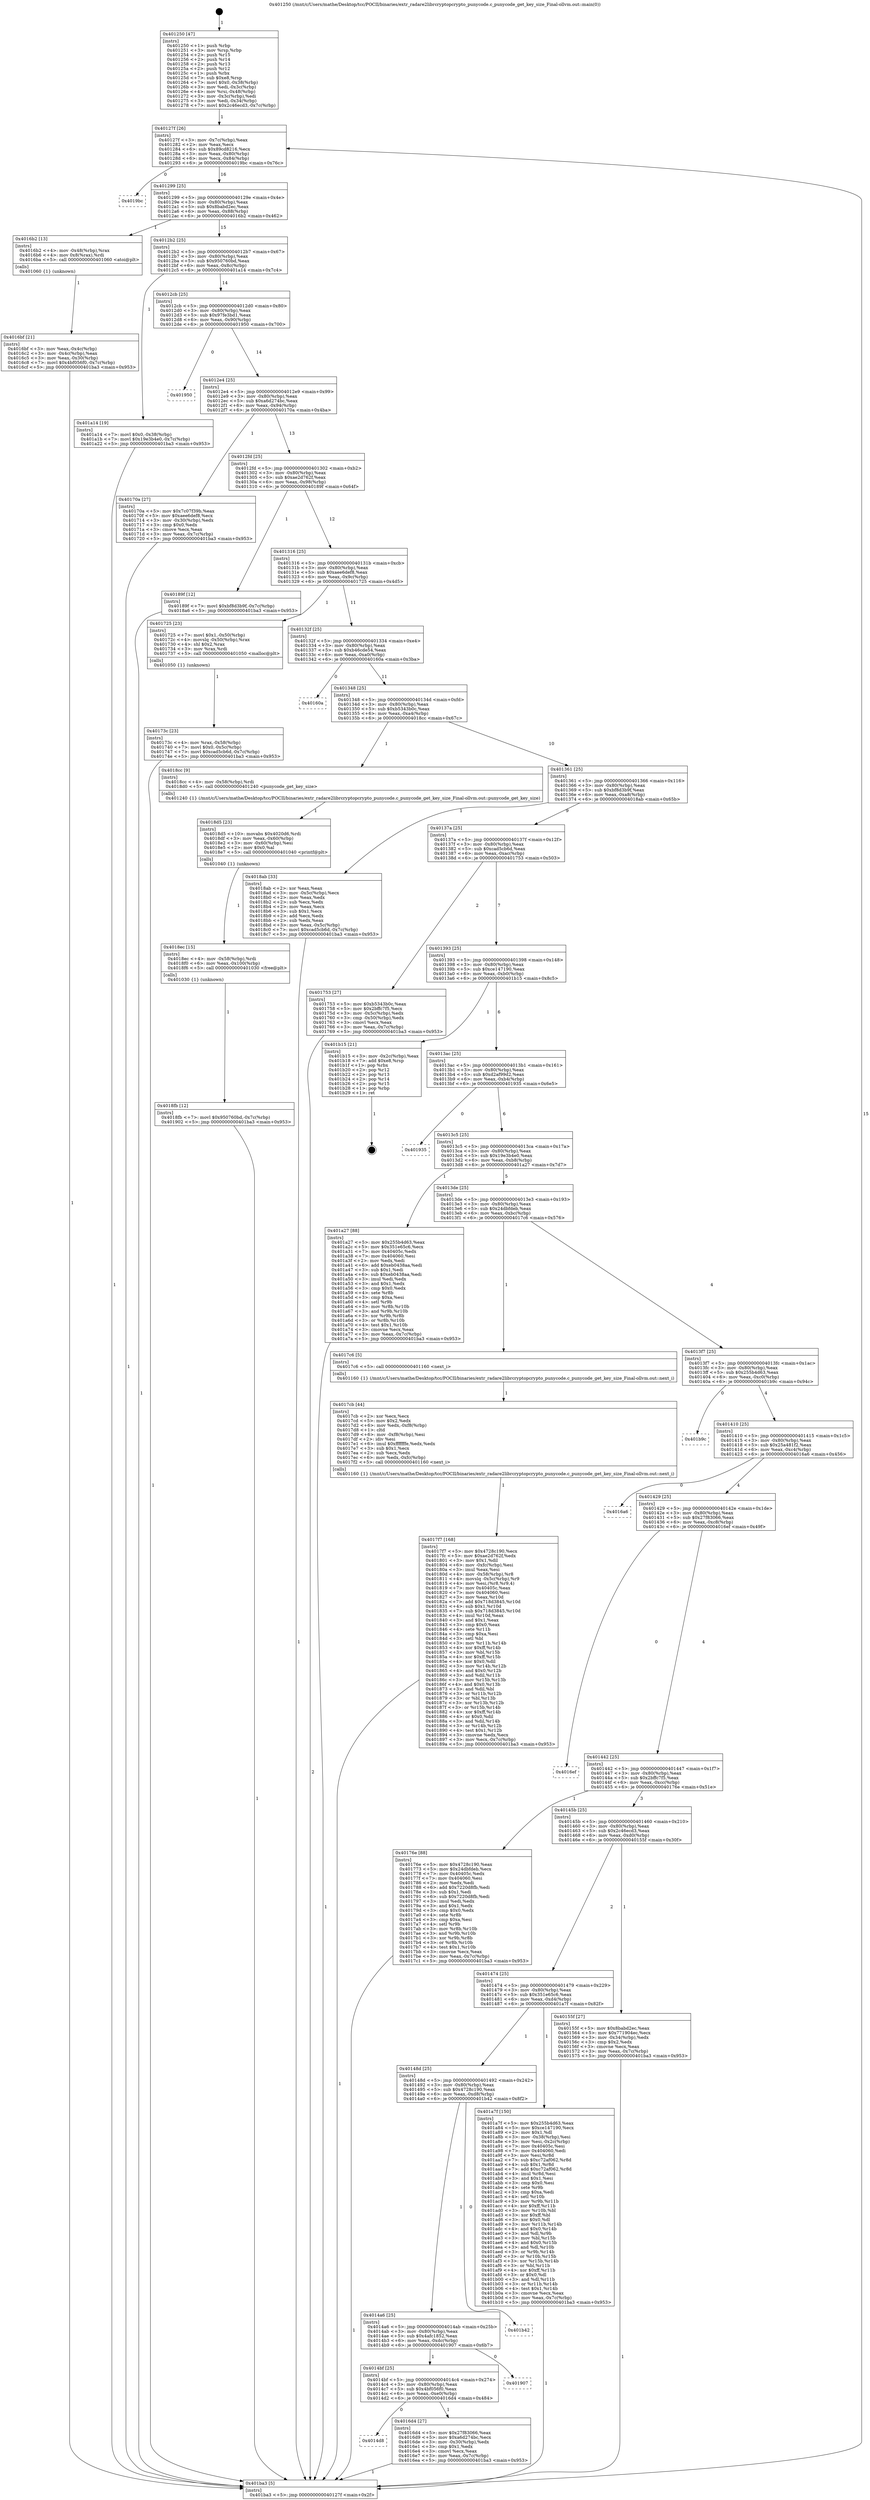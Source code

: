 digraph "0x401250" {
  label = "0x401250 (/mnt/c/Users/mathe/Desktop/tcc/POCII/binaries/extr_radare2librcryptopcrypto_punycode.c_punycode_get_key_size_Final-ollvm.out::main(0))"
  labelloc = "t"
  node[shape=record]

  Entry [label="",width=0.3,height=0.3,shape=circle,fillcolor=black,style=filled]
  "0x40127f" [label="{
     0x40127f [26]\l
     | [instrs]\l
     &nbsp;&nbsp;0x40127f \<+3\>: mov -0x7c(%rbp),%eax\l
     &nbsp;&nbsp;0x401282 \<+2\>: mov %eax,%ecx\l
     &nbsp;&nbsp;0x401284 \<+6\>: sub $0x89cd8216,%ecx\l
     &nbsp;&nbsp;0x40128a \<+3\>: mov %eax,-0x80(%rbp)\l
     &nbsp;&nbsp;0x40128d \<+6\>: mov %ecx,-0x84(%rbp)\l
     &nbsp;&nbsp;0x401293 \<+6\>: je 00000000004019bc \<main+0x76c\>\l
  }"]
  "0x4019bc" [label="{
     0x4019bc\l
  }", style=dashed]
  "0x401299" [label="{
     0x401299 [25]\l
     | [instrs]\l
     &nbsp;&nbsp;0x401299 \<+5\>: jmp 000000000040129e \<main+0x4e\>\l
     &nbsp;&nbsp;0x40129e \<+3\>: mov -0x80(%rbp),%eax\l
     &nbsp;&nbsp;0x4012a1 \<+5\>: sub $0x8babd2ec,%eax\l
     &nbsp;&nbsp;0x4012a6 \<+6\>: mov %eax,-0x88(%rbp)\l
     &nbsp;&nbsp;0x4012ac \<+6\>: je 00000000004016b2 \<main+0x462\>\l
  }"]
  Exit [label="",width=0.3,height=0.3,shape=circle,fillcolor=black,style=filled,peripheries=2]
  "0x4016b2" [label="{
     0x4016b2 [13]\l
     | [instrs]\l
     &nbsp;&nbsp;0x4016b2 \<+4\>: mov -0x48(%rbp),%rax\l
     &nbsp;&nbsp;0x4016b6 \<+4\>: mov 0x8(%rax),%rdi\l
     &nbsp;&nbsp;0x4016ba \<+5\>: call 0000000000401060 \<atoi@plt\>\l
     | [calls]\l
     &nbsp;&nbsp;0x401060 \{1\} (unknown)\l
  }"]
  "0x4012b2" [label="{
     0x4012b2 [25]\l
     | [instrs]\l
     &nbsp;&nbsp;0x4012b2 \<+5\>: jmp 00000000004012b7 \<main+0x67\>\l
     &nbsp;&nbsp;0x4012b7 \<+3\>: mov -0x80(%rbp),%eax\l
     &nbsp;&nbsp;0x4012ba \<+5\>: sub $0x950760bd,%eax\l
     &nbsp;&nbsp;0x4012bf \<+6\>: mov %eax,-0x8c(%rbp)\l
     &nbsp;&nbsp;0x4012c5 \<+6\>: je 0000000000401a14 \<main+0x7c4\>\l
  }"]
  "0x4018fb" [label="{
     0x4018fb [12]\l
     | [instrs]\l
     &nbsp;&nbsp;0x4018fb \<+7\>: movl $0x950760bd,-0x7c(%rbp)\l
     &nbsp;&nbsp;0x401902 \<+5\>: jmp 0000000000401ba3 \<main+0x953\>\l
  }"]
  "0x401a14" [label="{
     0x401a14 [19]\l
     | [instrs]\l
     &nbsp;&nbsp;0x401a14 \<+7\>: movl $0x0,-0x38(%rbp)\l
     &nbsp;&nbsp;0x401a1b \<+7\>: movl $0x19e3b4e0,-0x7c(%rbp)\l
     &nbsp;&nbsp;0x401a22 \<+5\>: jmp 0000000000401ba3 \<main+0x953\>\l
  }"]
  "0x4012cb" [label="{
     0x4012cb [25]\l
     | [instrs]\l
     &nbsp;&nbsp;0x4012cb \<+5\>: jmp 00000000004012d0 \<main+0x80\>\l
     &nbsp;&nbsp;0x4012d0 \<+3\>: mov -0x80(%rbp),%eax\l
     &nbsp;&nbsp;0x4012d3 \<+5\>: sub $0x97fe3bd1,%eax\l
     &nbsp;&nbsp;0x4012d8 \<+6\>: mov %eax,-0x90(%rbp)\l
     &nbsp;&nbsp;0x4012de \<+6\>: je 0000000000401950 \<main+0x700\>\l
  }"]
  "0x4018ec" [label="{
     0x4018ec [15]\l
     | [instrs]\l
     &nbsp;&nbsp;0x4018ec \<+4\>: mov -0x58(%rbp),%rdi\l
     &nbsp;&nbsp;0x4018f0 \<+6\>: mov %eax,-0x100(%rbp)\l
     &nbsp;&nbsp;0x4018f6 \<+5\>: call 0000000000401030 \<free@plt\>\l
     | [calls]\l
     &nbsp;&nbsp;0x401030 \{1\} (unknown)\l
  }"]
  "0x401950" [label="{
     0x401950\l
  }", style=dashed]
  "0x4012e4" [label="{
     0x4012e4 [25]\l
     | [instrs]\l
     &nbsp;&nbsp;0x4012e4 \<+5\>: jmp 00000000004012e9 \<main+0x99\>\l
     &nbsp;&nbsp;0x4012e9 \<+3\>: mov -0x80(%rbp),%eax\l
     &nbsp;&nbsp;0x4012ec \<+5\>: sub $0xa6d274bc,%eax\l
     &nbsp;&nbsp;0x4012f1 \<+6\>: mov %eax,-0x94(%rbp)\l
     &nbsp;&nbsp;0x4012f7 \<+6\>: je 000000000040170a \<main+0x4ba\>\l
  }"]
  "0x4018d5" [label="{
     0x4018d5 [23]\l
     | [instrs]\l
     &nbsp;&nbsp;0x4018d5 \<+10\>: movabs $0x4020d6,%rdi\l
     &nbsp;&nbsp;0x4018df \<+3\>: mov %eax,-0x60(%rbp)\l
     &nbsp;&nbsp;0x4018e2 \<+3\>: mov -0x60(%rbp),%esi\l
     &nbsp;&nbsp;0x4018e5 \<+2\>: mov $0x0,%al\l
     &nbsp;&nbsp;0x4018e7 \<+5\>: call 0000000000401040 \<printf@plt\>\l
     | [calls]\l
     &nbsp;&nbsp;0x401040 \{1\} (unknown)\l
  }"]
  "0x40170a" [label="{
     0x40170a [27]\l
     | [instrs]\l
     &nbsp;&nbsp;0x40170a \<+5\>: mov $0x7c07f39b,%eax\l
     &nbsp;&nbsp;0x40170f \<+5\>: mov $0xaee6def8,%ecx\l
     &nbsp;&nbsp;0x401714 \<+3\>: mov -0x30(%rbp),%edx\l
     &nbsp;&nbsp;0x401717 \<+3\>: cmp $0x0,%edx\l
     &nbsp;&nbsp;0x40171a \<+3\>: cmove %ecx,%eax\l
     &nbsp;&nbsp;0x40171d \<+3\>: mov %eax,-0x7c(%rbp)\l
     &nbsp;&nbsp;0x401720 \<+5\>: jmp 0000000000401ba3 \<main+0x953\>\l
  }"]
  "0x4012fd" [label="{
     0x4012fd [25]\l
     | [instrs]\l
     &nbsp;&nbsp;0x4012fd \<+5\>: jmp 0000000000401302 \<main+0xb2\>\l
     &nbsp;&nbsp;0x401302 \<+3\>: mov -0x80(%rbp),%eax\l
     &nbsp;&nbsp;0x401305 \<+5\>: sub $0xae2d762f,%eax\l
     &nbsp;&nbsp;0x40130a \<+6\>: mov %eax,-0x98(%rbp)\l
     &nbsp;&nbsp;0x401310 \<+6\>: je 000000000040189f \<main+0x64f\>\l
  }"]
  "0x4017f7" [label="{
     0x4017f7 [168]\l
     | [instrs]\l
     &nbsp;&nbsp;0x4017f7 \<+5\>: mov $0x4728c190,%ecx\l
     &nbsp;&nbsp;0x4017fc \<+5\>: mov $0xae2d762f,%edx\l
     &nbsp;&nbsp;0x401801 \<+3\>: mov $0x1,%dil\l
     &nbsp;&nbsp;0x401804 \<+6\>: mov -0xfc(%rbp),%esi\l
     &nbsp;&nbsp;0x40180a \<+3\>: imul %eax,%esi\l
     &nbsp;&nbsp;0x40180d \<+4\>: mov -0x58(%rbp),%r8\l
     &nbsp;&nbsp;0x401811 \<+4\>: movslq -0x5c(%rbp),%r9\l
     &nbsp;&nbsp;0x401815 \<+4\>: mov %esi,(%r8,%r9,4)\l
     &nbsp;&nbsp;0x401819 \<+7\>: mov 0x40405c,%eax\l
     &nbsp;&nbsp;0x401820 \<+7\>: mov 0x404060,%esi\l
     &nbsp;&nbsp;0x401827 \<+3\>: mov %eax,%r10d\l
     &nbsp;&nbsp;0x40182a \<+7\>: add $0x718d3845,%r10d\l
     &nbsp;&nbsp;0x401831 \<+4\>: sub $0x1,%r10d\l
     &nbsp;&nbsp;0x401835 \<+7\>: sub $0x718d3845,%r10d\l
     &nbsp;&nbsp;0x40183c \<+4\>: imul %r10d,%eax\l
     &nbsp;&nbsp;0x401840 \<+3\>: and $0x1,%eax\l
     &nbsp;&nbsp;0x401843 \<+3\>: cmp $0x0,%eax\l
     &nbsp;&nbsp;0x401846 \<+4\>: sete %r11b\l
     &nbsp;&nbsp;0x40184a \<+3\>: cmp $0xa,%esi\l
     &nbsp;&nbsp;0x40184d \<+3\>: setl %bl\l
     &nbsp;&nbsp;0x401850 \<+3\>: mov %r11b,%r14b\l
     &nbsp;&nbsp;0x401853 \<+4\>: xor $0xff,%r14b\l
     &nbsp;&nbsp;0x401857 \<+3\>: mov %bl,%r15b\l
     &nbsp;&nbsp;0x40185a \<+4\>: xor $0xff,%r15b\l
     &nbsp;&nbsp;0x40185e \<+4\>: xor $0x0,%dil\l
     &nbsp;&nbsp;0x401862 \<+3\>: mov %r14b,%r12b\l
     &nbsp;&nbsp;0x401865 \<+4\>: and $0x0,%r12b\l
     &nbsp;&nbsp;0x401869 \<+3\>: and %dil,%r11b\l
     &nbsp;&nbsp;0x40186c \<+3\>: mov %r15b,%r13b\l
     &nbsp;&nbsp;0x40186f \<+4\>: and $0x0,%r13b\l
     &nbsp;&nbsp;0x401873 \<+3\>: and %dil,%bl\l
     &nbsp;&nbsp;0x401876 \<+3\>: or %r11b,%r12b\l
     &nbsp;&nbsp;0x401879 \<+3\>: or %bl,%r13b\l
     &nbsp;&nbsp;0x40187c \<+3\>: xor %r13b,%r12b\l
     &nbsp;&nbsp;0x40187f \<+3\>: or %r15b,%r14b\l
     &nbsp;&nbsp;0x401882 \<+4\>: xor $0xff,%r14b\l
     &nbsp;&nbsp;0x401886 \<+4\>: or $0x0,%dil\l
     &nbsp;&nbsp;0x40188a \<+3\>: and %dil,%r14b\l
     &nbsp;&nbsp;0x40188d \<+3\>: or %r14b,%r12b\l
     &nbsp;&nbsp;0x401890 \<+4\>: test $0x1,%r12b\l
     &nbsp;&nbsp;0x401894 \<+3\>: cmovne %edx,%ecx\l
     &nbsp;&nbsp;0x401897 \<+3\>: mov %ecx,-0x7c(%rbp)\l
     &nbsp;&nbsp;0x40189a \<+5\>: jmp 0000000000401ba3 \<main+0x953\>\l
  }"]
  "0x40189f" [label="{
     0x40189f [12]\l
     | [instrs]\l
     &nbsp;&nbsp;0x40189f \<+7\>: movl $0xbf8d3b9f,-0x7c(%rbp)\l
     &nbsp;&nbsp;0x4018a6 \<+5\>: jmp 0000000000401ba3 \<main+0x953\>\l
  }"]
  "0x401316" [label="{
     0x401316 [25]\l
     | [instrs]\l
     &nbsp;&nbsp;0x401316 \<+5\>: jmp 000000000040131b \<main+0xcb\>\l
     &nbsp;&nbsp;0x40131b \<+3\>: mov -0x80(%rbp),%eax\l
     &nbsp;&nbsp;0x40131e \<+5\>: sub $0xaee6def8,%eax\l
     &nbsp;&nbsp;0x401323 \<+6\>: mov %eax,-0x9c(%rbp)\l
     &nbsp;&nbsp;0x401329 \<+6\>: je 0000000000401725 \<main+0x4d5\>\l
  }"]
  "0x4017cb" [label="{
     0x4017cb [44]\l
     | [instrs]\l
     &nbsp;&nbsp;0x4017cb \<+2\>: xor %ecx,%ecx\l
     &nbsp;&nbsp;0x4017cd \<+5\>: mov $0x2,%edx\l
     &nbsp;&nbsp;0x4017d2 \<+6\>: mov %edx,-0xf8(%rbp)\l
     &nbsp;&nbsp;0x4017d8 \<+1\>: cltd\l
     &nbsp;&nbsp;0x4017d9 \<+6\>: mov -0xf8(%rbp),%esi\l
     &nbsp;&nbsp;0x4017df \<+2\>: idiv %esi\l
     &nbsp;&nbsp;0x4017e1 \<+6\>: imul $0xfffffffe,%edx,%edx\l
     &nbsp;&nbsp;0x4017e7 \<+3\>: sub $0x1,%ecx\l
     &nbsp;&nbsp;0x4017ea \<+2\>: sub %ecx,%edx\l
     &nbsp;&nbsp;0x4017ec \<+6\>: mov %edx,-0xfc(%rbp)\l
     &nbsp;&nbsp;0x4017f2 \<+5\>: call 0000000000401160 \<next_i\>\l
     | [calls]\l
     &nbsp;&nbsp;0x401160 \{1\} (/mnt/c/Users/mathe/Desktop/tcc/POCII/binaries/extr_radare2librcryptopcrypto_punycode.c_punycode_get_key_size_Final-ollvm.out::next_i)\l
  }"]
  "0x401725" [label="{
     0x401725 [23]\l
     | [instrs]\l
     &nbsp;&nbsp;0x401725 \<+7\>: movl $0x1,-0x50(%rbp)\l
     &nbsp;&nbsp;0x40172c \<+4\>: movslq -0x50(%rbp),%rax\l
     &nbsp;&nbsp;0x401730 \<+4\>: shl $0x2,%rax\l
     &nbsp;&nbsp;0x401734 \<+3\>: mov %rax,%rdi\l
     &nbsp;&nbsp;0x401737 \<+5\>: call 0000000000401050 \<malloc@plt\>\l
     | [calls]\l
     &nbsp;&nbsp;0x401050 \{1\} (unknown)\l
  }"]
  "0x40132f" [label="{
     0x40132f [25]\l
     | [instrs]\l
     &nbsp;&nbsp;0x40132f \<+5\>: jmp 0000000000401334 \<main+0xe4\>\l
     &nbsp;&nbsp;0x401334 \<+3\>: mov -0x80(%rbp),%eax\l
     &nbsp;&nbsp;0x401337 \<+5\>: sub $0xb46cde54,%eax\l
     &nbsp;&nbsp;0x40133c \<+6\>: mov %eax,-0xa0(%rbp)\l
     &nbsp;&nbsp;0x401342 \<+6\>: je 000000000040160a \<main+0x3ba\>\l
  }"]
  "0x40173c" [label="{
     0x40173c [23]\l
     | [instrs]\l
     &nbsp;&nbsp;0x40173c \<+4\>: mov %rax,-0x58(%rbp)\l
     &nbsp;&nbsp;0x401740 \<+7\>: movl $0x0,-0x5c(%rbp)\l
     &nbsp;&nbsp;0x401747 \<+7\>: movl $0xcad5cb6d,-0x7c(%rbp)\l
     &nbsp;&nbsp;0x40174e \<+5\>: jmp 0000000000401ba3 \<main+0x953\>\l
  }"]
  "0x40160a" [label="{
     0x40160a\l
  }", style=dashed]
  "0x401348" [label="{
     0x401348 [25]\l
     | [instrs]\l
     &nbsp;&nbsp;0x401348 \<+5\>: jmp 000000000040134d \<main+0xfd\>\l
     &nbsp;&nbsp;0x40134d \<+3\>: mov -0x80(%rbp),%eax\l
     &nbsp;&nbsp;0x401350 \<+5\>: sub $0xb5343b0c,%eax\l
     &nbsp;&nbsp;0x401355 \<+6\>: mov %eax,-0xa4(%rbp)\l
     &nbsp;&nbsp;0x40135b \<+6\>: je 00000000004018cc \<main+0x67c\>\l
  }"]
  "0x4014d8" [label="{
     0x4014d8\l
  }", style=dashed]
  "0x4018cc" [label="{
     0x4018cc [9]\l
     | [instrs]\l
     &nbsp;&nbsp;0x4018cc \<+4\>: mov -0x58(%rbp),%rdi\l
     &nbsp;&nbsp;0x4018d0 \<+5\>: call 0000000000401240 \<punycode_get_key_size\>\l
     | [calls]\l
     &nbsp;&nbsp;0x401240 \{1\} (/mnt/c/Users/mathe/Desktop/tcc/POCII/binaries/extr_radare2librcryptopcrypto_punycode.c_punycode_get_key_size_Final-ollvm.out::punycode_get_key_size)\l
  }"]
  "0x401361" [label="{
     0x401361 [25]\l
     | [instrs]\l
     &nbsp;&nbsp;0x401361 \<+5\>: jmp 0000000000401366 \<main+0x116\>\l
     &nbsp;&nbsp;0x401366 \<+3\>: mov -0x80(%rbp),%eax\l
     &nbsp;&nbsp;0x401369 \<+5\>: sub $0xbf8d3b9f,%eax\l
     &nbsp;&nbsp;0x40136e \<+6\>: mov %eax,-0xa8(%rbp)\l
     &nbsp;&nbsp;0x401374 \<+6\>: je 00000000004018ab \<main+0x65b\>\l
  }"]
  "0x4016d4" [label="{
     0x4016d4 [27]\l
     | [instrs]\l
     &nbsp;&nbsp;0x4016d4 \<+5\>: mov $0x27f83066,%eax\l
     &nbsp;&nbsp;0x4016d9 \<+5\>: mov $0xa6d274bc,%ecx\l
     &nbsp;&nbsp;0x4016de \<+3\>: mov -0x30(%rbp),%edx\l
     &nbsp;&nbsp;0x4016e1 \<+3\>: cmp $0x1,%edx\l
     &nbsp;&nbsp;0x4016e4 \<+3\>: cmovl %ecx,%eax\l
     &nbsp;&nbsp;0x4016e7 \<+3\>: mov %eax,-0x7c(%rbp)\l
     &nbsp;&nbsp;0x4016ea \<+5\>: jmp 0000000000401ba3 \<main+0x953\>\l
  }"]
  "0x4018ab" [label="{
     0x4018ab [33]\l
     | [instrs]\l
     &nbsp;&nbsp;0x4018ab \<+2\>: xor %eax,%eax\l
     &nbsp;&nbsp;0x4018ad \<+3\>: mov -0x5c(%rbp),%ecx\l
     &nbsp;&nbsp;0x4018b0 \<+2\>: mov %eax,%edx\l
     &nbsp;&nbsp;0x4018b2 \<+2\>: sub %ecx,%edx\l
     &nbsp;&nbsp;0x4018b4 \<+2\>: mov %eax,%ecx\l
     &nbsp;&nbsp;0x4018b6 \<+3\>: sub $0x1,%ecx\l
     &nbsp;&nbsp;0x4018b9 \<+2\>: add %ecx,%edx\l
     &nbsp;&nbsp;0x4018bb \<+2\>: sub %edx,%eax\l
     &nbsp;&nbsp;0x4018bd \<+3\>: mov %eax,-0x5c(%rbp)\l
     &nbsp;&nbsp;0x4018c0 \<+7\>: movl $0xcad5cb6d,-0x7c(%rbp)\l
     &nbsp;&nbsp;0x4018c7 \<+5\>: jmp 0000000000401ba3 \<main+0x953\>\l
  }"]
  "0x40137a" [label="{
     0x40137a [25]\l
     | [instrs]\l
     &nbsp;&nbsp;0x40137a \<+5\>: jmp 000000000040137f \<main+0x12f\>\l
     &nbsp;&nbsp;0x40137f \<+3\>: mov -0x80(%rbp),%eax\l
     &nbsp;&nbsp;0x401382 \<+5\>: sub $0xcad5cb6d,%eax\l
     &nbsp;&nbsp;0x401387 \<+6\>: mov %eax,-0xac(%rbp)\l
     &nbsp;&nbsp;0x40138d \<+6\>: je 0000000000401753 \<main+0x503\>\l
  }"]
  "0x4014bf" [label="{
     0x4014bf [25]\l
     | [instrs]\l
     &nbsp;&nbsp;0x4014bf \<+5\>: jmp 00000000004014c4 \<main+0x274\>\l
     &nbsp;&nbsp;0x4014c4 \<+3\>: mov -0x80(%rbp),%eax\l
     &nbsp;&nbsp;0x4014c7 \<+5\>: sub $0x4bf056f0,%eax\l
     &nbsp;&nbsp;0x4014cc \<+6\>: mov %eax,-0xe0(%rbp)\l
     &nbsp;&nbsp;0x4014d2 \<+6\>: je 00000000004016d4 \<main+0x484\>\l
  }"]
  "0x401753" [label="{
     0x401753 [27]\l
     | [instrs]\l
     &nbsp;&nbsp;0x401753 \<+5\>: mov $0xb5343b0c,%eax\l
     &nbsp;&nbsp;0x401758 \<+5\>: mov $0x2bffc7f5,%ecx\l
     &nbsp;&nbsp;0x40175d \<+3\>: mov -0x5c(%rbp),%edx\l
     &nbsp;&nbsp;0x401760 \<+3\>: cmp -0x50(%rbp),%edx\l
     &nbsp;&nbsp;0x401763 \<+3\>: cmovl %ecx,%eax\l
     &nbsp;&nbsp;0x401766 \<+3\>: mov %eax,-0x7c(%rbp)\l
     &nbsp;&nbsp;0x401769 \<+5\>: jmp 0000000000401ba3 \<main+0x953\>\l
  }"]
  "0x401393" [label="{
     0x401393 [25]\l
     | [instrs]\l
     &nbsp;&nbsp;0x401393 \<+5\>: jmp 0000000000401398 \<main+0x148\>\l
     &nbsp;&nbsp;0x401398 \<+3\>: mov -0x80(%rbp),%eax\l
     &nbsp;&nbsp;0x40139b \<+5\>: sub $0xce147190,%eax\l
     &nbsp;&nbsp;0x4013a0 \<+6\>: mov %eax,-0xb0(%rbp)\l
     &nbsp;&nbsp;0x4013a6 \<+6\>: je 0000000000401b15 \<main+0x8c5\>\l
  }"]
  "0x401907" [label="{
     0x401907\l
  }", style=dashed]
  "0x401b15" [label="{
     0x401b15 [21]\l
     | [instrs]\l
     &nbsp;&nbsp;0x401b15 \<+3\>: mov -0x2c(%rbp),%eax\l
     &nbsp;&nbsp;0x401b18 \<+7\>: add $0xe8,%rsp\l
     &nbsp;&nbsp;0x401b1f \<+1\>: pop %rbx\l
     &nbsp;&nbsp;0x401b20 \<+2\>: pop %r12\l
     &nbsp;&nbsp;0x401b22 \<+2\>: pop %r13\l
     &nbsp;&nbsp;0x401b24 \<+2\>: pop %r14\l
     &nbsp;&nbsp;0x401b26 \<+2\>: pop %r15\l
     &nbsp;&nbsp;0x401b28 \<+1\>: pop %rbp\l
     &nbsp;&nbsp;0x401b29 \<+1\>: ret\l
  }"]
  "0x4013ac" [label="{
     0x4013ac [25]\l
     | [instrs]\l
     &nbsp;&nbsp;0x4013ac \<+5\>: jmp 00000000004013b1 \<main+0x161\>\l
     &nbsp;&nbsp;0x4013b1 \<+3\>: mov -0x80(%rbp),%eax\l
     &nbsp;&nbsp;0x4013b4 \<+5\>: sub $0xd2af99d2,%eax\l
     &nbsp;&nbsp;0x4013b9 \<+6\>: mov %eax,-0xb4(%rbp)\l
     &nbsp;&nbsp;0x4013bf \<+6\>: je 0000000000401935 \<main+0x6e5\>\l
  }"]
  "0x4014a6" [label="{
     0x4014a6 [25]\l
     | [instrs]\l
     &nbsp;&nbsp;0x4014a6 \<+5\>: jmp 00000000004014ab \<main+0x25b\>\l
     &nbsp;&nbsp;0x4014ab \<+3\>: mov -0x80(%rbp),%eax\l
     &nbsp;&nbsp;0x4014ae \<+5\>: sub $0x4afc1852,%eax\l
     &nbsp;&nbsp;0x4014b3 \<+6\>: mov %eax,-0xdc(%rbp)\l
     &nbsp;&nbsp;0x4014b9 \<+6\>: je 0000000000401907 \<main+0x6b7\>\l
  }"]
  "0x401935" [label="{
     0x401935\l
  }", style=dashed]
  "0x4013c5" [label="{
     0x4013c5 [25]\l
     | [instrs]\l
     &nbsp;&nbsp;0x4013c5 \<+5\>: jmp 00000000004013ca \<main+0x17a\>\l
     &nbsp;&nbsp;0x4013ca \<+3\>: mov -0x80(%rbp),%eax\l
     &nbsp;&nbsp;0x4013cd \<+5\>: sub $0x19e3b4e0,%eax\l
     &nbsp;&nbsp;0x4013d2 \<+6\>: mov %eax,-0xb8(%rbp)\l
     &nbsp;&nbsp;0x4013d8 \<+6\>: je 0000000000401a27 \<main+0x7d7\>\l
  }"]
  "0x401b42" [label="{
     0x401b42\l
  }", style=dashed]
  "0x401a27" [label="{
     0x401a27 [88]\l
     | [instrs]\l
     &nbsp;&nbsp;0x401a27 \<+5\>: mov $0x255b4d63,%eax\l
     &nbsp;&nbsp;0x401a2c \<+5\>: mov $0x351e65c6,%ecx\l
     &nbsp;&nbsp;0x401a31 \<+7\>: mov 0x40405c,%edx\l
     &nbsp;&nbsp;0x401a38 \<+7\>: mov 0x404060,%esi\l
     &nbsp;&nbsp;0x401a3f \<+2\>: mov %edx,%edi\l
     &nbsp;&nbsp;0x401a41 \<+6\>: add $0xeb0438aa,%edi\l
     &nbsp;&nbsp;0x401a47 \<+3\>: sub $0x1,%edi\l
     &nbsp;&nbsp;0x401a4a \<+6\>: sub $0xeb0438aa,%edi\l
     &nbsp;&nbsp;0x401a50 \<+3\>: imul %edi,%edx\l
     &nbsp;&nbsp;0x401a53 \<+3\>: and $0x1,%edx\l
     &nbsp;&nbsp;0x401a56 \<+3\>: cmp $0x0,%edx\l
     &nbsp;&nbsp;0x401a59 \<+4\>: sete %r8b\l
     &nbsp;&nbsp;0x401a5d \<+3\>: cmp $0xa,%esi\l
     &nbsp;&nbsp;0x401a60 \<+4\>: setl %r9b\l
     &nbsp;&nbsp;0x401a64 \<+3\>: mov %r8b,%r10b\l
     &nbsp;&nbsp;0x401a67 \<+3\>: and %r9b,%r10b\l
     &nbsp;&nbsp;0x401a6a \<+3\>: xor %r9b,%r8b\l
     &nbsp;&nbsp;0x401a6d \<+3\>: or %r8b,%r10b\l
     &nbsp;&nbsp;0x401a70 \<+4\>: test $0x1,%r10b\l
     &nbsp;&nbsp;0x401a74 \<+3\>: cmovne %ecx,%eax\l
     &nbsp;&nbsp;0x401a77 \<+3\>: mov %eax,-0x7c(%rbp)\l
     &nbsp;&nbsp;0x401a7a \<+5\>: jmp 0000000000401ba3 \<main+0x953\>\l
  }"]
  "0x4013de" [label="{
     0x4013de [25]\l
     | [instrs]\l
     &nbsp;&nbsp;0x4013de \<+5\>: jmp 00000000004013e3 \<main+0x193\>\l
     &nbsp;&nbsp;0x4013e3 \<+3\>: mov -0x80(%rbp),%eax\l
     &nbsp;&nbsp;0x4013e6 \<+5\>: sub $0x24dbfdeb,%eax\l
     &nbsp;&nbsp;0x4013eb \<+6\>: mov %eax,-0xbc(%rbp)\l
     &nbsp;&nbsp;0x4013f1 \<+6\>: je 00000000004017c6 \<main+0x576\>\l
  }"]
  "0x40148d" [label="{
     0x40148d [25]\l
     | [instrs]\l
     &nbsp;&nbsp;0x40148d \<+5\>: jmp 0000000000401492 \<main+0x242\>\l
     &nbsp;&nbsp;0x401492 \<+3\>: mov -0x80(%rbp),%eax\l
     &nbsp;&nbsp;0x401495 \<+5\>: sub $0x4728c190,%eax\l
     &nbsp;&nbsp;0x40149a \<+6\>: mov %eax,-0xd8(%rbp)\l
     &nbsp;&nbsp;0x4014a0 \<+6\>: je 0000000000401b42 \<main+0x8f2\>\l
  }"]
  "0x4017c6" [label="{
     0x4017c6 [5]\l
     | [instrs]\l
     &nbsp;&nbsp;0x4017c6 \<+5\>: call 0000000000401160 \<next_i\>\l
     | [calls]\l
     &nbsp;&nbsp;0x401160 \{1\} (/mnt/c/Users/mathe/Desktop/tcc/POCII/binaries/extr_radare2librcryptopcrypto_punycode.c_punycode_get_key_size_Final-ollvm.out::next_i)\l
  }"]
  "0x4013f7" [label="{
     0x4013f7 [25]\l
     | [instrs]\l
     &nbsp;&nbsp;0x4013f7 \<+5\>: jmp 00000000004013fc \<main+0x1ac\>\l
     &nbsp;&nbsp;0x4013fc \<+3\>: mov -0x80(%rbp),%eax\l
     &nbsp;&nbsp;0x4013ff \<+5\>: sub $0x255b4d63,%eax\l
     &nbsp;&nbsp;0x401404 \<+6\>: mov %eax,-0xc0(%rbp)\l
     &nbsp;&nbsp;0x40140a \<+6\>: je 0000000000401b9c \<main+0x94c\>\l
  }"]
  "0x401a7f" [label="{
     0x401a7f [150]\l
     | [instrs]\l
     &nbsp;&nbsp;0x401a7f \<+5\>: mov $0x255b4d63,%eax\l
     &nbsp;&nbsp;0x401a84 \<+5\>: mov $0xce147190,%ecx\l
     &nbsp;&nbsp;0x401a89 \<+2\>: mov $0x1,%dl\l
     &nbsp;&nbsp;0x401a8b \<+3\>: mov -0x38(%rbp),%esi\l
     &nbsp;&nbsp;0x401a8e \<+3\>: mov %esi,-0x2c(%rbp)\l
     &nbsp;&nbsp;0x401a91 \<+7\>: mov 0x40405c,%esi\l
     &nbsp;&nbsp;0x401a98 \<+7\>: mov 0x404060,%edi\l
     &nbsp;&nbsp;0x401a9f \<+3\>: mov %esi,%r8d\l
     &nbsp;&nbsp;0x401aa2 \<+7\>: sub $0xc72af062,%r8d\l
     &nbsp;&nbsp;0x401aa9 \<+4\>: sub $0x1,%r8d\l
     &nbsp;&nbsp;0x401aad \<+7\>: add $0xc72af062,%r8d\l
     &nbsp;&nbsp;0x401ab4 \<+4\>: imul %r8d,%esi\l
     &nbsp;&nbsp;0x401ab8 \<+3\>: and $0x1,%esi\l
     &nbsp;&nbsp;0x401abb \<+3\>: cmp $0x0,%esi\l
     &nbsp;&nbsp;0x401abe \<+4\>: sete %r9b\l
     &nbsp;&nbsp;0x401ac2 \<+3\>: cmp $0xa,%edi\l
     &nbsp;&nbsp;0x401ac5 \<+4\>: setl %r10b\l
     &nbsp;&nbsp;0x401ac9 \<+3\>: mov %r9b,%r11b\l
     &nbsp;&nbsp;0x401acc \<+4\>: xor $0xff,%r11b\l
     &nbsp;&nbsp;0x401ad0 \<+3\>: mov %r10b,%bl\l
     &nbsp;&nbsp;0x401ad3 \<+3\>: xor $0xff,%bl\l
     &nbsp;&nbsp;0x401ad6 \<+3\>: xor $0x0,%dl\l
     &nbsp;&nbsp;0x401ad9 \<+3\>: mov %r11b,%r14b\l
     &nbsp;&nbsp;0x401adc \<+4\>: and $0x0,%r14b\l
     &nbsp;&nbsp;0x401ae0 \<+3\>: and %dl,%r9b\l
     &nbsp;&nbsp;0x401ae3 \<+3\>: mov %bl,%r15b\l
     &nbsp;&nbsp;0x401ae6 \<+4\>: and $0x0,%r15b\l
     &nbsp;&nbsp;0x401aea \<+3\>: and %dl,%r10b\l
     &nbsp;&nbsp;0x401aed \<+3\>: or %r9b,%r14b\l
     &nbsp;&nbsp;0x401af0 \<+3\>: or %r10b,%r15b\l
     &nbsp;&nbsp;0x401af3 \<+3\>: xor %r15b,%r14b\l
     &nbsp;&nbsp;0x401af6 \<+3\>: or %bl,%r11b\l
     &nbsp;&nbsp;0x401af9 \<+4\>: xor $0xff,%r11b\l
     &nbsp;&nbsp;0x401afd \<+3\>: or $0x0,%dl\l
     &nbsp;&nbsp;0x401b00 \<+3\>: and %dl,%r11b\l
     &nbsp;&nbsp;0x401b03 \<+3\>: or %r11b,%r14b\l
     &nbsp;&nbsp;0x401b06 \<+4\>: test $0x1,%r14b\l
     &nbsp;&nbsp;0x401b0a \<+3\>: cmovne %ecx,%eax\l
     &nbsp;&nbsp;0x401b0d \<+3\>: mov %eax,-0x7c(%rbp)\l
     &nbsp;&nbsp;0x401b10 \<+5\>: jmp 0000000000401ba3 \<main+0x953\>\l
  }"]
  "0x401b9c" [label="{
     0x401b9c\l
  }", style=dashed]
  "0x401410" [label="{
     0x401410 [25]\l
     | [instrs]\l
     &nbsp;&nbsp;0x401410 \<+5\>: jmp 0000000000401415 \<main+0x1c5\>\l
     &nbsp;&nbsp;0x401415 \<+3\>: mov -0x80(%rbp),%eax\l
     &nbsp;&nbsp;0x401418 \<+5\>: sub $0x25a481f2,%eax\l
     &nbsp;&nbsp;0x40141d \<+6\>: mov %eax,-0xc4(%rbp)\l
     &nbsp;&nbsp;0x401423 \<+6\>: je 00000000004016a6 \<main+0x456\>\l
  }"]
  "0x4016bf" [label="{
     0x4016bf [21]\l
     | [instrs]\l
     &nbsp;&nbsp;0x4016bf \<+3\>: mov %eax,-0x4c(%rbp)\l
     &nbsp;&nbsp;0x4016c2 \<+3\>: mov -0x4c(%rbp),%eax\l
     &nbsp;&nbsp;0x4016c5 \<+3\>: mov %eax,-0x30(%rbp)\l
     &nbsp;&nbsp;0x4016c8 \<+7\>: movl $0x4bf056f0,-0x7c(%rbp)\l
     &nbsp;&nbsp;0x4016cf \<+5\>: jmp 0000000000401ba3 \<main+0x953\>\l
  }"]
  "0x4016a6" [label="{
     0x4016a6\l
  }", style=dashed]
  "0x401429" [label="{
     0x401429 [25]\l
     | [instrs]\l
     &nbsp;&nbsp;0x401429 \<+5\>: jmp 000000000040142e \<main+0x1de\>\l
     &nbsp;&nbsp;0x40142e \<+3\>: mov -0x80(%rbp),%eax\l
     &nbsp;&nbsp;0x401431 \<+5\>: sub $0x27f83066,%eax\l
     &nbsp;&nbsp;0x401436 \<+6\>: mov %eax,-0xc8(%rbp)\l
     &nbsp;&nbsp;0x40143c \<+6\>: je 00000000004016ef \<main+0x49f\>\l
  }"]
  "0x401250" [label="{
     0x401250 [47]\l
     | [instrs]\l
     &nbsp;&nbsp;0x401250 \<+1\>: push %rbp\l
     &nbsp;&nbsp;0x401251 \<+3\>: mov %rsp,%rbp\l
     &nbsp;&nbsp;0x401254 \<+2\>: push %r15\l
     &nbsp;&nbsp;0x401256 \<+2\>: push %r14\l
     &nbsp;&nbsp;0x401258 \<+2\>: push %r13\l
     &nbsp;&nbsp;0x40125a \<+2\>: push %r12\l
     &nbsp;&nbsp;0x40125c \<+1\>: push %rbx\l
     &nbsp;&nbsp;0x40125d \<+7\>: sub $0xe8,%rsp\l
     &nbsp;&nbsp;0x401264 \<+7\>: movl $0x0,-0x38(%rbp)\l
     &nbsp;&nbsp;0x40126b \<+3\>: mov %edi,-0x3c(%rbp)\l
     &nbsp;&nbsp;0x40126e \<+4\>: mov %rsi,-0x48(%rbp)\l
     &nbsp;&nbsp;0x401272 \<+3\>: mov -0x3c(%rbp),%edi\l
     &nbsp;&nbsp;0x401275 \<+3\>: mov %edi,-0x34(%rbp)\l
     &nbsp;&nbsp;0x401278 \<+7\>: movl $0x2c46ecd3,-0x7c(%rbp)\l
  }"]
  "0x4016ef" [label="{
     0x4016ef\l
  }", style=dashed]
  "0x401442" [label="{
     0x401442 [25]\l
     | [instrs]\l
     &nbsp;&nbsp;0x401442 \<+5\>: jmp 0000000000401447 \<main+0x1f7\>\l
     &nbsp;&nbsp;0x401447 \<+3\>: mov -0x80(%rbp),%eax\l
     &nbsp;&nbsp;0x40144a \<+5\>: sub $0x2bffc7f5,%eax\l
     &nbsp;&nbsp;0x40144f \<+6\>: mov %eax,-0xcc(%rbp)\l
     &nbsp;&nbsp;0x401455 \<+6\>: je 000000000040176e \<main+0x51e\>\l
  }"]
  "0x401ba3" [label="{
     0x401ba3 [5]\l
     | [instrs]\l
     &nbsp;&nbsp;0x401ba3 \<+5\>: jmp 000000000040127f \<main+0x2f\>\l
  }"]
  "0x40176e" [label="{
     0x40176e [88]\l
     | [instrs]\l
     &nbsp;&nbsp;0x40176e \<+5\>: mov $0x4728c190,%eax\l
     &nbsp;&nbsp;0x401773 \<+5\>: mov $0x24dbfdeb,%ecx\l
     &nbsp;&nbsp;0x401778 \<+7\>: mov 0x40405c,%edx\l
     &nbsp;&nbsp;0x40177f \<+7\>: mov 0x404060,%esi\l
     &nbsp;&nbsp;0x401786 \<+2\>: mov %edx,%edi\l
     &nbsp;&nbsp;0x401788 \<+6\>: add $0x7220d8fb,%edi\l
     &nbsp;&nbsp;0x40178e \<+3\>: sub $0x1,%edi\l
     &nbsp;&nbsp;0x401791 \<+6\>: sub $0x7220d8fb,%edi\l
     &nbsp;&nbsp;0x401797 \<+3\>: imul %edi,%edx\l
     &nbsp;&nbsp;0x40179a \<+3\>: and $0x1,%edx\l
     &nbsp;&nbsp;0x40179d \<+3\>: cmp $0x0,%edx\l
     &nbsp;&nbsp;0x4017a0 \<+4\>: sete %r8b\l
     &nbsp;&nbsp;0x4017a4 \<+3\>: cmp $0xa,%esi\l
     &nbsp;&nbsp;0x4017a7 \<+4\>: setl %r9b\l
     &nbsp;&nbsp;0x4017ab \<+3\>: mov %r8b,%r10b\l
     &nbsp;&nbsp;0x4017ae \<+3\>: and %r9b,%r10b\l
     &nbsp;&nbsp;0x4017b1 \<+3\>: xor %r9b,%r8b\l
     &nbsp;&nbsp;0x4017b4 \<+3\>: or %r8b,%r10b\l
     &nbsp;&nbsp;0x4017b7 \<+4\>: test $0x1,%r10b\l
     &nbsp;&nbsp;0x4017bb \<+3\>: cmovne %ecx,%eax\l
     &nbsp;&nbsp;0x4017be \<+3\>: mov %eax,-0x7c(%rbp)\l
     &nbsp;&nbsp;0x4017c1 \<+5\>: jmp 0000000000401ba3 \<main+0x953\>\l
  }"]
  "0x40145b" [label="{
     0x40145b [25]\l
     | [instrs]\l
     &nbsp;&nbsp;0x40145b \<+5\>: jmp 0000000000401460 \<main+0x210\>\l
     &nbsp;&nbsp;0x401460 \<+3\>: mov -0x80(%rbp),%eax\l
     &nbsp;&nbsp;0x401463 \<+5\>: sub $0x2c46ecd3,%eax\l
     &nbsp;&nbsp;0x401468 \<+6\>: mov %eax,-0xd0(%rbp)\l
     &nbsp;&nbsp;0x40146e \<+6\>: je 000000000040155f \<main+0x30f\>\l
  }"]
  "0x401474" [label="{
     0x401474 [25]\l
     | [instrs]\l
     &nbsp;&nbsp;0x401474 \<+5\>: jmp 0000000000401479 \<main+0x229\>\l
     &nbsp;&nbsp;0x401479 \<+3\>: mov -0x80(%rbp),%eax\l
     &nbsp;&nbsp;0x40147c \<+5\>: sub $0x351e65c6,%eax\l
     &nbsp;&nbsp;0x401481 \<+6\>: mov %eax,-0xd4(%rbp)\l
     &nbsp;&nbsp;0x401487 \<+6\>: je 0000000000401a7f \<main+0x82f\>\l
  }"]
  "0x40155f" [label="{
     0x40155f [27]\l
     | [instrs]\l
     &nbsp;&nbsp;0x40155f \<+5\>: mov $0x8babd2ec,%eax\l
     &nbsp;&nbsp;0x401564 \<+5\>: mov $0x771904ec,%ecx\l
     &nbsp;&nbsp;0x401569 \<+3\>: mov -0x34(%rbp),%edx\l
     &nbsp;&nbsp;0x40156c \<+3\>: cmp $0x2,%edx\l
     &nbsp;&nbsp;0x40156f \<+3\>: cmovne %ecx,%eax\l
     &nbsp;&nbsp;0x401572 \<+3\>: mov %eax,-0x7c(%rbp)\l
     &nbsp;&nbsp;0x401575 \<+5\>: jmp 0000000000401ba3 \<main+0x953\>\l
  }"]
  Entry -> "0x401250" [label=" 1"]
  "0x40127f" -> "0x4019bc" [label=" 0"]
  "0x40127f" -> "0x401299" [label=" 16"]
  "0x401b15" -> Exit [label=" 1"]
  "0x401299" -> "0x4016b2" [label=" 1"]
  "0x401299" -> "0x4012b2" [label=" 15"]
  "0x401a7f" -> "0x401ba3" [label=" 1"]
  "0x4012b2" -> "0x401a14" [label=" 1"]
  "0x4012b2" -> "0x4012cb" [label=" 14"]
  "0x401a27" -> "0x401ba3" [label=" 1"]
  "0x4012cb" -> "0x401950" [label=" 0"]
  "0x4012cb" -> "0x4012e4" [label=" 14"]
  "0x401a14" -> "0x401ba3" [label=" 1"]
  "0x4012e4" -> "0x40170a" [label=" 1"]
  "0x4012e4" -> "0x4012fd" [label=" 13"]
  "0x4018fb" -> "0x401ba3" [label=" 1"]
  "0x4012fd" -> "0x40189f" [label=" 1"]
  "0x4012fd" -> "0x401316" [label=" 12"]
  "0x4018ec" -> "0x4018fb" [label=" 1"]
  "0x401316" -> "0x401725" [label=" 1"]
  "0x401316" -> "0x40132f" [label=" 11"]
  "0x4018d5" -> "0x4018ec" [label=" 1"]
  "0x40132f" -> "0x40160a" [label=" 0"]
  "0x40132f" -> "0x401348" [label=" 11"]
  "0x4018cc" -> "0x4018d5" [label=" 1"]
  "0x401348" -> "0x4018cc" [label=" 1"]
  "0x401348" -> "0x401361" [label=" 10"]
  "0x4018ab" -> "0x401ba3" [label=" 1"]
  "0x401361" -> "0x4018ab" [label=" 1"]
  "0x401361" -> "0x40137a" [label=" 9"]
  "0x40189f" -> "0x401ba3" [label=" 1"]
  "0x40137a" -> "0x401753" [label=" 2"]
  "0x40137a" -> "0x401393" [label=" 7"]
  "0x4017cb" -> "0x4017f7" [label=" 1"]
  "0x401393" -> "0x401b15" [label=" 1"]
  "0x401393" -> "0x4013ac" [label=" 6"]
  "0x4017c6" -> "0x4017cb" [label=" 1"]
  "0x4013ac" -> "0x401935" [label=" 0"]
  "0x4013ac" -> "0x4013c5" [label=" 6"]
  "0x401753" -> "0x401ba3" [label=" 2"]
  "0x4013c5" -> "0x401a27" [label=" 1"]
  "0x4013c5" -> "0x4013de" [label=" 5"]
  "0x40173c" -> "0x401ba3" [label=" 1"]
  "0x4013de" -> "0x4017c6" [label=" 1"]
  "0x4013de" -> "0x4013f7" [label=" 4"]
  "0x40170a" -> "0x401ba3" [label=" 1"]
  "0x4013f7" -> "0x401b9c" [label=" 0"]
  "0x4013f7" -> "0x401410" [label=" 4"]
  "0x4016d4" -> "0x401ba3" [label=" 1"]
  "0x401410" -> "0x4016a6" [label=" 0"]
  "0x401410" -> "0x401429" [label=" 4"]
  "0x4014bf" -> "0x4016d4" [label=" 1"]
  "0x401429" -> "0x4016ef" [label=" 0"]
  "0x401429" -> "0x401442" [label=" 4"]
  "0x4017f7" -> "0x401ba3" [label=" 1"]
  "0x401442" -> "0x40176e" [label=" 1"]
  "0x401442" -> "0x40145b" [label=" 3"]
  "0x4014a6" -> "0x4014bf" [label=" 1"]
  "0x40145b" -> "0x40155f" [label=" 1"]
  "0x40145b" -> "0x401474" [label=" 2"]
  "0x40155f" -> "0x401ba3" [label=" 1"]
  "0x401250" -> "0x40127f" [label=" 1"]
  "0x401ba3" -> "0x40127f" [label=" 15"]
  "0x4016b2" -> "0x4016bf" [label=" 1"]
  "0x4016bf" -> "0x401ba3" [label=" 1"]
  "0x4014bf" -> "0x4014d8" [label=" 0"]
  "0x401474" -> "0x401a7f" [label=" 1"]
  "0x401474" -> "0x40148d" [label=" 1"]
  "0x401725" -> "0x40173c" [label=" 1"]
  "0x40148d" -> "0x401b42" [label=" 0"]
  "0x40148d" -> "0x4014a6" [label=" 1"]
  "0x40176e" -> "0x401ba3" [label=" 1"]
  "0x4014a6" -> "0x401907" [label=" 0"]
}
